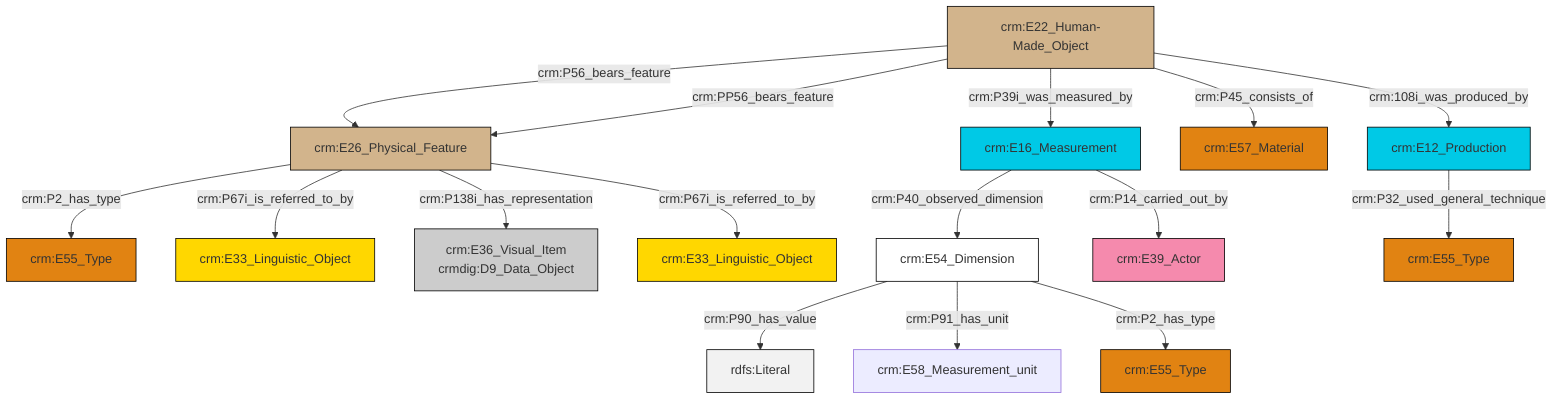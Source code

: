 graph TD
classDef Literal fill:#f2f2f2,stroke:#000000;
classDef CRM_Entity fill:#FFFFFF,stroke:#000000;
classDef Temporal_Entity fill:#00C9E6, stroke:#000000;
classDef Type fill:#E18312, stroke:#000000;
classDef Time-Span fill:#2C9C91, stroke:#000000;
classDef Appellation fill:#FFEB7F, stroke:#000000;
classDef Place fill:#008836, stroke:#000000;
classDef Persistent_Item fill:#B266B2, stroke:#000000;
classDef Conceptual_Object fill:#FFD700, stroke:#000000;
classDef Physical_Thing fill:#D2B48C, stroke:#000000;
classDef Actor fill:#f58aad, stroke:#000000;
classDef PC_Classes fill:#4ce600, stroke:#000000;
classDef Multi fill:#cccccc,stroke:#000000;

2["crm:E26_Physical_Feature"]:::Physical_Thing -->|crm:P2_has_type| 3["crm:E55_Type"]:::Type
4["crm:E12_Production"]:::Temporal_Entity -->|crm:P32_used_general_technique| 5["crm:E55_Type"]:::Type
8["crm:E22_Human-Made_Object"]:::Physical_Thing -->|crm:P56_bears_feature| 2["crm:E26_Physical_Feature"]:::Physical_Thing
2["crm:E26_Physical_Feature"]:::Physical_Thing -->|crm:P67i_is_referred_to_by| 9["crm:E33_Linguistic_Object"]:::Conceptual_Object
6["crm:E54_Dimension"]:::CRM_Entity -->|crm:P90_has_value| 12[rdfs:Literal]:::Literal
8["crm:E22_Human-Made_Object"]:::Physical_Thing -->|crm:PP56_bears_feature| 2["crm:E26_Physical_Feature"]:::Physical_Thing
2["crm:E26_Physical_Feature"]:::Physical_Thing -->|crm:P138i_has_representation| 0["crm:E36_Visual_Item<br>crmdig:D9_Data_Object"]:::Multi
20["crm:E16_Measurement"]:::Temporal_Entity -->|crm:P40_observed_dimension| 6["crm:E54_Dimension"]:::CRM_Entity
20["crm:E16_Measurement"]:::Temporal_Entity -->|crm:P14_carried_out_by| 21["crm:E39_Actor"]:::Actor
6["crm:E54_Dimension"]:::CRM_Entity -->|crm:P91_has_unit| 18["crm:E58_Measurement_unit"]:::Default
8["crm:E22_Human-Made_Object"]:::Physical_Thing -->|crm:P39i_was_measured_by| 20["crm:E16_Measurement"]:::Temporal_Entity
2["crm:E26_Physical_Feature"]:::Physical_Thing -->|crm:P67i_is_referred_to_by| 16["crm:E33_Linguistic_Object"]:::Conceptual_Object
8["crm:E22_Human-Made_Object"]:::Physical_Thing -->|crm:P45_consists_of| 14["crm:E57_Material"]:::Type
6["crm:E54_Dimension"]:::CRM_Entity -->|crm:P2_has_type| 28["crm:E55_Type"]:::Type
8["crm:E22_Human-Made_Object"]:::Physical_Thing -->|crm:108i_was_produced_by| 4["crm:E12_Production"]:::Temporal_Entity